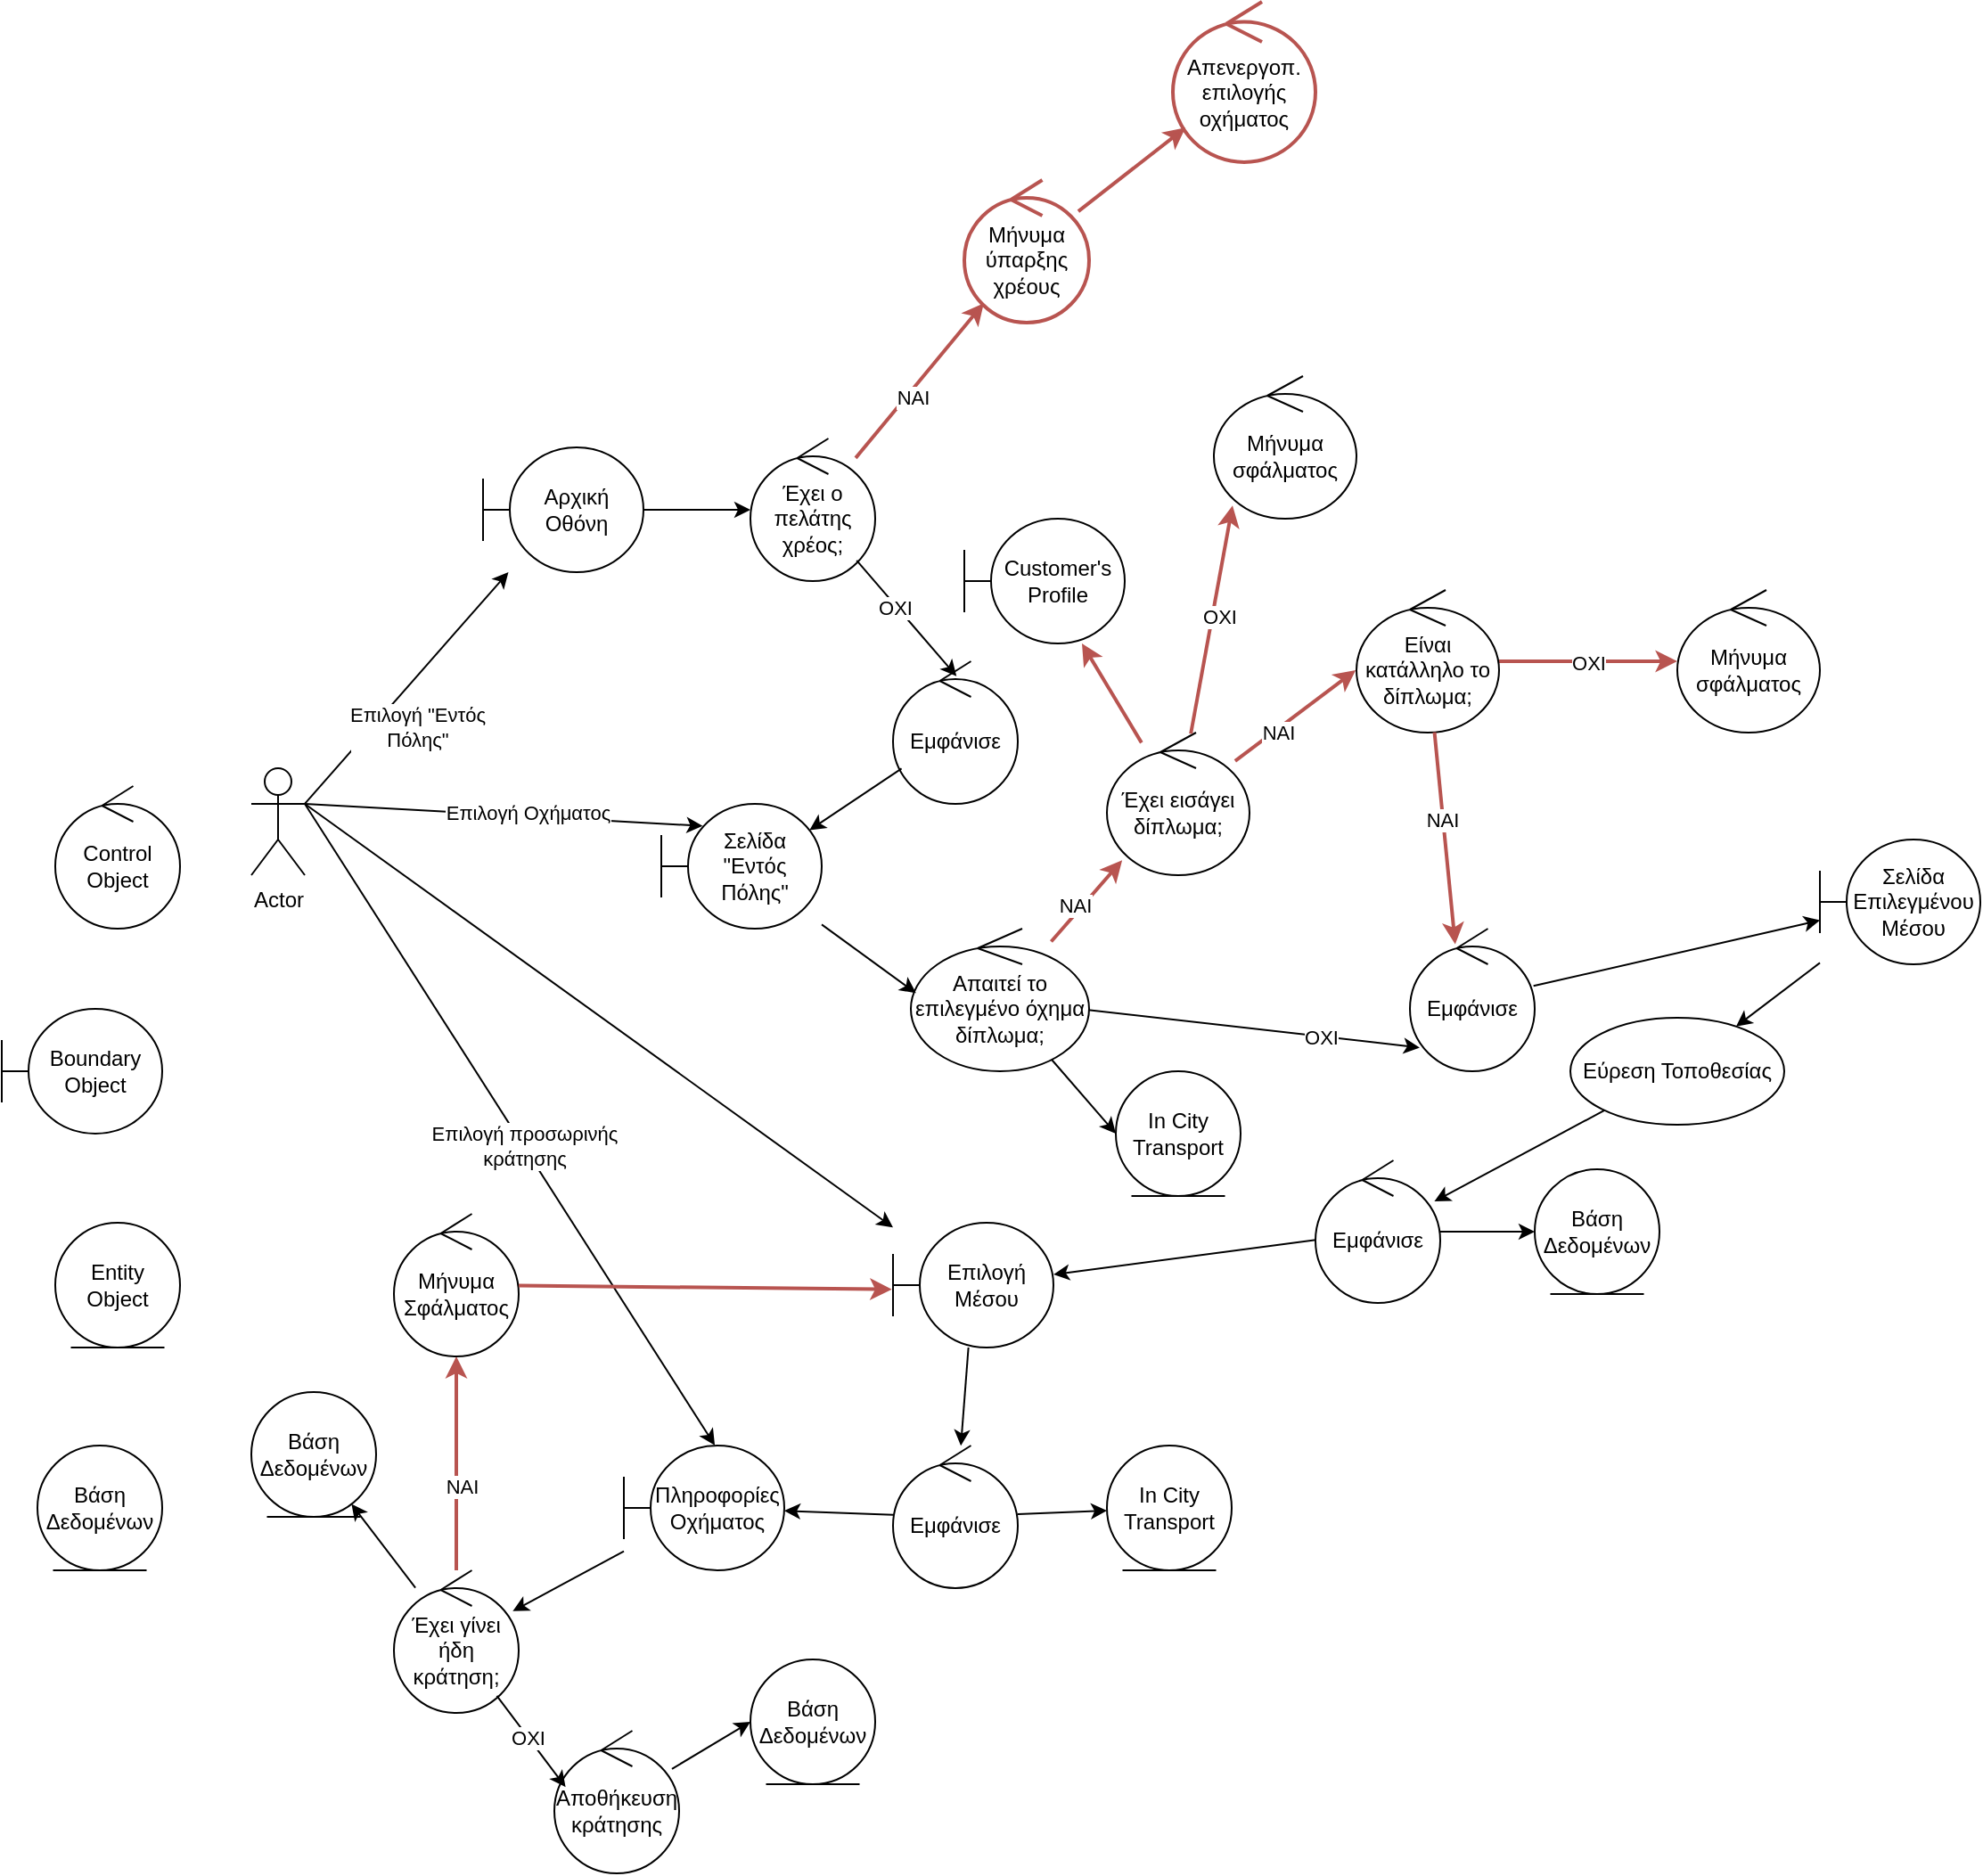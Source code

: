 <mxfile version="24.2.3" type="device">
  <diagram name="Επιλογή Μέσου Μετακίνησης" id="LMLPMtf7ALw_Q4-HfFrC">
    <mxGraphModel dx="2625" dy="2494" grid="1" gridSize="10" guides="1" tooltips="1" connect="1" arrows="1" fold="1" page="1" pageScale="1" pageWidth="827" pageHeight="1169" math="0" shadow="0">
      <root>
        <mxCell id="0" />
        <mxCell id="1" parent="0" />
        <mxCell id="Tk8j7c15YgIE_sbvmRS2-9" style="rounded=0;orthogonalLoop=1;jettySize=auto;html=1;exitX=1;exitY=0.333;exitDx=0;exitDy=0;exitPerimeter=0;" parent="1" source="Tk8j7c15YgIE_sbvmRS2-1" target="Tk8j7c15YgIE_sbvmRS2-7" edge="1">
          <mxGeometry relative="1" as="geometry" />
        </mxCell>
        <mxCell id="Tk8j7c15YgIE_sbvmRS2-10" value="Επιλογή &quot;Εντός&lt;div&gt;Πόλης&quot;&lt;br&gt;&lt;/div&gt;" style="edgeLabel;html=1;align=center;verticalAlign=middle;resizable=0;points=[];" parent="Tk8j7c15YgIE_sbvmRS2-9" vertex="1" connectable="0">
          <mxGeometry x="-0.4" relative="1" as="geometry">
            <mxPoint x="28" y="-4" as="offset" />
          </mxGeometry>
        </mxCell>
        <mxCell id="5Ba9WoWl8ZpEdoUwCl-l-32" style="edgeStyle=none;rounded=0;orthogonalLoop=1;jettySize=auto;html=1;exitX=1;exitY=0.333;exitDx=0;exitDy=0;exitPerimeter=0;" edge="1" parent="1" source="Tk8j7c15YgIE_sbvmRS2-1" target="5Ba9WoWl8ZpEdoUwCl-l-30">
          <mxGeometry relative="1" as="geometry" />
        </mxCell>
        <mxCell id="Tk8j7c15YgIE_sbvmRS2-1" value="Actor" style="shape=umlActor;verticalLabelPosition=bottom;verticalAlign=top;html=1;" parent="1" vertex="1">
          <mxGeometry x="160" y="260" width="30" height="60" as="geometry" />
        </mxCell>
        <mxCell id="Tk8j7c15YgIE_sbvmRS2-2" value="Βάση Δεδομένων" style="ellipse;shape=umlEntity;whiteSpace=wrap;html=1;" parent="1" vertex="1">
          <mxGeometry x="40" y="640" width="70" height="70" as="geometry" />
        </mxCell>
        <mxCell id="Tk8j7c15YgIE_sbvmRS2-3" value="Control Object" style="ellipse;shape=umlControl;whiteSpace=wrap;html=1;" parent="1" vertex="1">
          <mxGeometry x="50" y="270" width="70" height="80" as="geometry" />
        </mxCell>
        <mxCell id="Tk8j7c15YgIE_sbvmRS2-4" value="Boundary Object" style="shape=umlBoundary;whiteSpace=wrap;html=1;" parent="1" vertex="1">
          <mxGeometry x="20" y="395" width="90" height="70" as="geometry" />
        </mxCell>
        <mxCell id="5Ba9WoWl8ZpEdoUwCl-l-9" value="" style="rounded=0;orthogonalLoop=1;jettySize=auto;html=1;" edge="1" parent="1" source="Tk8j7c15YgIE_sbvmRS2-7" target="5Ba9WoWl8ZpEdoUwCl-l-8">
          <mxGeometry relative="1" as="geometry" />
        </mxCell>
        <mxCell id="Tk8j7c15YgIE_sbvmRS2-7" value="Αρχική Οθόνη" style="shape=umlBoundary;whiteSpace=wrap;html=1;" parent="1" vertex="1">
          <mxGeometry x="290" y="80" width="90" height="70" as="geometry" />
        </mxCell>
        <mxCell id="Tk8j7c15YgIE_sbvmRS2-11" value="Απενεργοπ. επιλογής οχήματος" style="ellipse;shape=umlControl;whiteSpace=wrap;html=1;fillColor=default;strokeColor=#b85450;strokeWidth=2;" parent="1" vertex="1">
          <mxGeometry x="677" y="-170" width="80" height="90" as="geometry" />
        </mxCell>
        <mxCell id="5Ba9WoWl8ZpEdoUwCl-l-12" value="" style="edgeStyle=none;rounded=0;orthogonalLoop=1;jettySize=auto;html=1;fillColor=#f8cecc;strokeColor=#b85450;strokeWidth=2;" edge="1" parent="1" source="5Ba9WoWl8ZpEdoUwCl-l-8" target="5Ba9WoWl8ZpEdoUwCl-l-10">
          <mxGeometry relative="1" as="geometry" />
        </mxCell>
        <mxCell id="5Ba9WoWl8ZpEdoUwCl-l-46" value="ΝΑΙ" style="edgeLabel;html=1;align=center;verticalAlign=middle;resizable=0;points=[];" vertex="1" connectable="0" parent="5Ba9WoWl8ZpEdoUwCl-l-12">
          <mxGeometry x="-0.175" y="-3" relative="1" as="geometry">
            <mxPoint as="offset" />
          </mxGeometry>
        </mxCell>
        <mxCell id="5Ba9WoWl8ZpEdoUwCl-l-8" value="Έχει ο πελάτης χρέος;" style="ellipse;shape=umlControl;whiteSpace=wrap;html=1;" vertex="1" parent="1">
          <mxGeometry x="440" y="75" width="70" height="80" as="geometry" />
        </mxCell>
        <mxCell id="5Ba9WoWl8ZpEdoUwCl-l-11" value="" style="edgeStyle=none;rounded=0;orthogonalLoop=1;jettySize=auto;html=1;fillColor=#f8cecc;strokeColor=#b85450;strokeWidth=2;" edge="1" parent="1" source="5Ba9WoWl8ZpEdoUwCl-l-10" target="Tk8j7c15YgIE_sbvmRS2-11">
          <mxGeometry relative="1" as="geometry" />
        </mxCell>
        <mxCell id="5Ba9WoWl8ZpEdoUwCl-l-10" value="Μήνυμα ύπαρξης χρέους" style="ellipse;shape=umlControl;whiteSpace=wrap;html=1;fillColor=default;strokeColor=#b85450;strokeWidth=2;" vertex="1" parent="1">
          <mxGeometry x="560" y="-70" width="70" height="80" as="geometry" />
        </mxCell>
        <mxCell id="5Ba9WoWl8ZpEdoUwCl-l-13" value="Εμφάνισε" style="ellipse;shape=umlControl;whiteSpace=wrap;html=1;" vertex="1" parent="1">
          <mxGeometry x="520" y="200" width="70" height="80" as="geometry" />
        </mxCell>
        <mxCell id="5Ba9WoWl8ZpEdoUwCl-l-14" style="edgeStyle=none;rounded=0;orthogonalLoop=1;jettySize=auto;html=1;entryX=0.509;entryY=0.105;entryDx=0;entryDy=0;entryPerimeter=0;" edge="1" parent="1" source="5Ba9WoWl8ZpEdoUwCl-l-8" target="5Ba9WoWl8ZpEdoUwCl-l-13">
          <mxGeometry relative="1" as="geometry" />
        </mxCell>
        <mxCell id="5Ba9WoWl8ZpEdoUwCl-l-47" value="ΟΧΙ" style="edgeLabel;html=1;align=center;verticalAlign=middle;resizable=0;points=[];" vertex="1" connectable="0" parent="5Ba9WoWl8ZpEdoUwCl-l-14">
          <mxGeometry x="-0.206" y="-1" relative="1" as="geometry">
            <mxPoint as="offset" />
          </mxGeometry>
        </mxCell>
        <mxCell id="5Ba9WoWl8ZpEdoUwCl-l-15" value="Σελίδα &quot;Εντός Πόλης&quot;" style="shape=umlBoundary;whiteSpace=wrap;html=1;" vertex="1" parent="1">
          <mxGeometry x="390" y="280" width="90" height="70" as="geometry" />
        </mxCell>
        <mxCell id="5Ba9WoWl8ZpEdoUwCl-l-16" style="edgeStyle=none;rounded=0;orthogonalLoop=1;jettySize=auto;html=1;exitX=1;exitY=0.333;exitDx=0;exitDy=0;exitPerimeter=0;entryX=0.258;entryY=0.177;entryDx=0;entryDy=0;entryPerimeter=0;" edge="1" parent="1" source="Tk8j7c15YgIE_sbvmRS2-1" target="5Ba9WoWl8ZpEdoUwCl-l-15">
          <mxGeometry relative="1" as="geometry" />
        </mxCell>
        <mxCell id="5Ba9WoWl8ZpEdoUwCl-l-18" value="Επιλογή Οχήματος" style="edgeLabel;html=1;align=center;verticalAlign=middle;resizable=0;points=[];" vertex="1" connectable="0" parent="5Ba9WoWl8ZpEdoUwCl-l-16">
          <mxGeometry x="0.12" y="2" relative="1" as="geometry">
            <mxPoint as="offset" />
          </mxGeometry>
        </mxCell>
        <mxCell id="5Ba9WoWl8ZpEdoUwCl-l-17" style="edgeStyle=none;rounded=0;orthogonalLoop=1;jettySize=auto;html=1;entryX=0.924;entryY=0.211;entryDx=0;entryDy=0;entryPerimeter=0;" edge="1" parent="1" source="5Ba9WoWl8ZpEdoUwCl-l-13" target="5Ba9WoWl8ZpEdoUwCl-l-15">
          <mxGeometry relative="1" as="geometry" />
        </mxCell>
        <mxCell id="5Ba9WoWl8ZpEdoUwCl-l-19" value="Entity Object" style="ellipse;shape=umlEntity;whiteSpace=wrap;html=1;" vertex="1" parent="1">
          <mxGeometry x="50" y="515" width="70" height="70" as="geometry" />
        </mxCell>
        <mxCell id="5Ba9WoWl8ZpEdoUwCl-l-29" value="" style="edgeStyle=none;rounded=0;orthogonalLoop=1;jettySize=auto;html=1;" edge="1" parent="1" source="5Ba9WoWl8ZpEdoUwCl-l-20" target="5Ba9WoWl8ZpEdoUwCl-l-26">
          <mxGeometry relative="1" as="geometry" />
        </mxCell>
        <mxCell id="5Ba9WoWl8ZpEdoUwCl-l-20" value="Εύρεση Τοποθεσίας" style="ellipse;whiteSpace=wrap;html=1;" vertex="1" parent="1">
          <mxGeometry x="900" y="400" width="120" height="60" as="geometry" />
        </mxCell>
        <mxCell id="5Ba9WoWl8ZpEdoUwCl-l-24" value="" style="edgeStyle=none;rounded=0;orthogonalLoop=1;jettySize=auto;html=1;" edge="1" parent="1" source="5Ba9WoWl8ZpEdoUwCl-l-21" target="5Ba9WoWl8ZpEdoUwCl-l-23">
          <mxGeometry relative="1" as="geometry" />
        </mxCell>
        <mxCell id="5Ba9WoWl8ZpEdoUwCl-l-21" value="Εμφάνισε" style="ellipse;shape=umlControl;whiteSpace=wrap;html=1;" vertex="1" parent="1">
          <mxGeometry x="810" y="350" width="70" height="80" as="geometry" />
        </mxCell>
        <mxCell id="5Ba9WoWl8ZpEdoUwCl-l-25" value="" style="edgeStyle=none;rounded=0;orthogonalLoop=1;jettySize=auto;html=1;" edge="1" parent="1" source="5Ba9WoWl8ZpEdoUwCl-l-23" target="5Ba9WoWl8ZpEdoUwCl-l-20">
          <mxGeometry relative="1" as="geometry" />
        </mxCell>
        <mxCell id="5Ba9WoWl8ZpEdoUwCl-l-23" value="Σελίδα Επιλεγμένου Μέσου" style="shape=umlBoundary;whiteSpace=wrap;html=1;" vertex="1" parent="1">
          <mxGeometry x="1040" y="300" width="90" height="70" as="geometry" />
        </mxCell>
        <mxCell id="5Ba9WoWl8ZpEdoUwCl-l-28" value="" style="edgeStyle=none;rounded=0;orthogonalLoop=1;jettySize=auto;html=1;" edge="1" parent="1" source="5Ba9WoWl8ZpEdoUwCl-l-26" target="5Ba9WoWl8ZpEdoUwCl-l-27">
          <mxGeometry relative="1" as="geometry" />
        </mxCell>
        <mxCell id="5Ba9WoWl8ZpEdoUwCl-l-31" value="" style="edgeStyle=none;rounded=0;orthogonalLoop=1;jettySize=auto;html=1;" edge="1" parent="1" source="5Ba9WoWl8ZpEdoUwCl-l-26" target="5Ba9WoWl8ZpEdoUwCl-l-30">
          <mxGeometry relative="1" as="geometry" />
        </mxCell>
        <mxCell id="5Ba9WoWl8ZpEdoUwCl-l-26" value="Εμφάνισε" style="ellipse;shape=umlControl;whiteSpace=wrap;html=1;" vertex="1" parent="1">
          <mxGeometry x="757" y="480" width="70" height="80" as="geometry" />
        </mxCell>
        <mxCell id="5Ba9WoWl8ZpEdoUwCl-l-27" value="Βάση Δεδομένων" style="ellipse;shape=umlEntity;whiteSpace=wrap;html=1;" vertex="1" parent="1">
          <mxGeometry x="880" y="485" width="70" height="70" as="geometry" />
        </mxCell>
        <mxCell id="5Ba9WoWl8ZpEdoUwCl-l-34" value="" style="edgeStyle=none;rounded=0;orthogonalLoop=1;jettySize=auto;html=1;" edge="1" parent="1" source="5Ba9WoWl8ZpEdoUwCl-l-30" target="5Ba9WoWl8ZpEdoUwCl-l-33">
          <mxGeometry relative="1" as="geometry" />
        </mxCell>
        <mxCell id="5Ba9WoWl8ZpEdoUwCl-l-30" value="Επιλογή Μέσου" style="shape=umlBoundary;whiteSpace=wrap;html=1;" vertex="1" parent="1">
          <mxGeometry x="520" y="515" width="90" height="70" as="geometry" />
        </mxCell>
        <mxCell id="5Ba9WoWl8ZpEdoUwCl-l-36" value="" style="edgeStyle=none;rounded=0;orthogonalLoop=1;jettySize=auto;html=1;" edge="1" parent="1" source="5Ba9WoWl8ZpEdoUwCl-l-33" target="5Ba9WoWl8ZpEdoUwCl-l-35">
          <mxGeometry relative="1" as="geometry" />
        </mxCell>
        <mxCell id="5Ba9WoWl8ZpEdoUwCl-l-38" value="" style="edgeStyle=none;rounded=0;orthogonalLoop=1;jettySize=auto;html=1;" edge="1" parent="1" source="5Ba9WoWl8ZpEdoUwCl-l-33" target="5Ba9WoWl8ZpEdoUwCl-l-37">
          <mxGeometry relative="1" as="geometry" />
        </mxCell>
        <mxCell id="5Ba9WoWl8ZpEdoUwCl-l-33" value="Εμφάνισε" style="ellipse;shape=umlControl;whiteSpace=wrap;html=1;" vertex="1" parent="1">
          <mxGeometry x="520" y="640" width="70" height="80" as="geometry" />
        </mxCell>
        <mxCell id="5Ba9WoWl8ZpEdoUwCl-l-35" value="In City Transport" style="ellipse;shape=umlEntity;whiteSpace=wrap;html=1;" vertex="1" parent="1">
          <mxGeometry x="640" y="640" width="70" height="70" as="geometry" />
        </mxCell>
        <mxCell id="5Ba9WoWl8ZpEdoUwCl-l-42" value="" style="edgeStyle=none;rounded=0;orthogonalLoop=1;jettySize=auto;html=1;" edge="1" parent="1" source="5Ba9WoWl8ZpEdoUwCl-l-37" target="5Ba9WoWl8ZpEdoUwCl-l-41">
          <mxGeometry relative="1" as="geometry" />
        </mxCell>
        <mxCell id="5Ba9WoWl8ZpEdoUwCl-l-37" value="Πληροφορίες Οχήματος" style="shape=umlBoundary;whiteSpace=wrap;html=1;" vertex="1" parent="1">
          <mxGeometry x="369" y="640" width="90" height="70" as="geometry" />
        </mxCell>
        <mxCell id="5Ba9WoWl8ZpEdoUwCl-l-39" style="edgeStyle=none;rounded=0;orthogonalLoop=1;jettySize=auto;html=1;exitX=1;exitY=0.333;exitDx=0;exitDy=0;exitPerimeter=0;entryX=0.567;entryY=-0.002;entryDx=0;entryDy=0;entryPerimeter=0;" edge="1" parent="1" source="Tk8j7c15YgIE_sbvmRS2-1" target="5Ba9WoWl8ZpEdoUwCl-l-37">
          <mxGeometry relative="1" as="geometry" />
        </mxCell>
        <mxCell id="5Ba9WoWl8ZpEdoUwCl-l-40" value="Επιλογή προσωρινής&lt;div&gt;κράτησης&lt;/div&gt;" style="edgeLabel;html=1;align=center;verticalAlign=middle;resizable=0;points=[];" vertex="1" connectable="0" parent="5Ba9WoWl8ZpEdoUwCl-l-39">
          <mxGeometry x="0.065" relative="1" as="geometry">
            <mxPoint as="offset" />
          </mxGeometry>
        </mxCell>
        <mxCell id="5Ba9WoWl8ZpEdoUwCl-l-49" value="" style="edgeStyle=none;rounded=0;orthogonalLoop=1;jettySize=auto;html=1;" edge="1" parent="1" source="5Ba9WoWl8ZpEdoUwCl-l-41" target="5Ba9WoWl8ZpEdoUwCl-l-48">
          <mxGeometry relative="1" as="geometry" />
        </mxCell>
        <mxCell id="5Ba9WoWl8ZpEdoUwCl-l-93" style="edgeStyle=none;rounded=0;orthogonalLoop=1;jettySize=auto;html=1;fillColor=#f8cecc;strokeColor=#b85450;strokeWidth=2;" edge="1" parent="1" source="5Ba9WoWl8ZpEdoUwCl-l-41" target="5Ba9WoWl8ZpEdoUwCl-l-86">
          <mxGeometry relative="1" as="geometry" />
        </mxCell>
        <mxCell id="5Ba9WoWl8ZpEdoUwCl-l-95" value="ΝΑΙ" style="edgeLabel;html=1;align=center;verticalAlign=middle;resizable=0;points=[];" vertex="1" connectable="0" parent="5Ba9WoWl8ZpEdoUwCl-l-93">
          <mxGeometry x="-0.21" y="-3" relative="1" as="geometry">
            <mxPoint as="offset" />
          </mxGeometry>
        </mxCell>
        <mxCell id="5Ba9WoWl8ZpEdoUwCl-l-41" value="Έχει γίνει ήδη κράτηση;" style="ellipse;shape=umlControl;whiteSpace=wrap;html=1;" vertex="1" parent="1">
          <mxGeometry x="240" y="710" width="70" height="80" as="geometry" />
        </mxCell>
        <mxCell id="5Ba9WoWl8ZpEdoUwCl-l-48" value="Βάση Δεδομένων" style="ellipse;shape=umlEntity;whiteSpace=wrap;html=1;" vertex="1" parent="1">
          <mxGeometry x="160" y="610" width="70" height="70" as="geometry" />
        </mxCell>
        <mxCell id="5Ba9WoWl8ZpEdoUwCl-l-53" style="edgeStyle=none;rounded=0;orthogonalLoop=1;jettySize=auto;html=1;entryX=0;entryY=0.5;entryDx=0;entryDy=0;" edge="1" parent="1" source="5Ba9WoWl8ZpEdoUwCl-l-50" target="5Ba9WoWl8ZpEdoUwCl-l-51">
          <mxGeometry relative="1" as="geometry" />
        </mxCell>
        <mxCell id="5Ba9WoWl8ZpEdoUwCl-l-50" value="Αποθήκευση κράτησης" style="ellipse;shape=umlControl;whiteSpace=wrap;html=1;" vertex="1" parent="1">
          <mxGeometry x="330" y="800" width="70" height="80" as="geometry" />
        </mxCell>
        <mxCell id="5Ba9WoWl8ZpEdoUwCl-l-51" value="Βάση Δεδομένων" style="ellipse;shape=umlEntity;whiteSpace=wrap;html=1;" vertex="1" parent="1">
          <mxGeometry x="440" y="760" width="70" height="70" as="geometry" />
        </mxCell>
        <mxCell id="5Ba9WoWl8ZpEdoUwCl-l-57" style="edgeStyle=none;rounded=0;orthogonalLoop=1;jettySize=auto;html=1;entryX=0.09;entryY=0.395;entryDx=0;entryDy=0;entryPerimeter=0;" edge="1" parent="1" source="5Ba9WoWl8ZpEdoUwCl-l-41" target="5Ba9WoWl8ZpEdoUwCl-l-50">
          <mxGeometry relative="1" as="geometry" />
        </mxCell>
        <mxCell id="5Ba9WoWl8ZpEdoUwCl-l-87" value="ΟΧΙ" style="edgeLabel;html=1;align=center;verticalAlign=middle;resizable=0;points=[];" vertex="1" connectable="0" parent="5Ba9WoWl8ZpEdoUwCl-l-57">
          <mxGeometry x="-0.102" relative="1" as="geometry">
            <mxPoint as="offset" />
          </mxGeometry>
        </mxCell>
        <mxCell id="5Ba9WoWl8ZpEdoUwCl-l-64" style="edgeStyle=none;rounded=0;orthogonalLoop=1;jettySize=auto;html=1;entryX=0;entryY=0.5;entryDx=0;entryDy=0;" edge="1" parent="1" source="5Ba9WoWl8ZpEdoUwCl-l-59" target="5Ba9WoWl8ZpEdoUwCl-l-60">
          <mxGeometry relative="1" as="geometry" />
        </mxCell>
        <mxCell id="5Ba9WoWl8ZpEdoUwCl-l-59" value="Απαιτεί το επιλεγμένο όχημα δίπλωμα;" style="ellipse;shape=umlControl;whiteSpace=wrap;html=1;" vertex="1" parent="1">
          <mxGeometry x="530" y="350" width="100" height="80" as="geometry" />
        </mxCell>
        <mxCell id="5Ba9WoWl8ZpEdoUwCl-l-60" value="In City Transport" style="ellipse;shape=umlEntity;whiteSpace=wrap;html=1;" vertex="1" parent="1">
          <mxGeometry x="645" y="430" width="70" height="70" as="geometry" />
        </mxCell>
        <mxCell id="5Ba9WoWl8ZpEdoUwCl-l-62" style="edgeStyle=none;rounded=0;orthogonalLoop=1;jettySize=auto;html=1;entryX=0.029;entryY=0.452;entryDx=0;entryDy=0;entryPerimeter=0;" edge="1" parent="1" source="5Ba9WoWl8ZpEdoUwCl-l-15" target="5Ba9WoWl8ZpEdoUwCl-l-59">
          <mxGeometry relative="1" as="geometry" />
        </mxCell>
        <mxCell id="5Ba9WoWl8ZpEdoUwCl-l-63" style="edgeStyle=none;rounded=0;orthogonalLoop=1;jettySize=auto;html=1;entryX=0.078;entryY=0.834;entryDx=0;entryDy=0;entryPerimeter=0;" edge="1" parent="1" source="5Ba9WoWl8ZpEdoUwCl-l-59" target="5Ba9WoWl8ZpEdoUwCl-l-21">
          <mxGeometry relative="1" as="geometry" />
        </mxCell>
        <mxCell id="5Ba9WoWl8ZpEdoUwCl-l-65" value="ΟΧΙ" style="edgeLabel;html=1;align=center;verticalAlign=middle;resizable=0;points=[];" vertex="1" connectable="0" parent="5Ba9WoWl8ZpEdoUwCl-l-63">
          <mxGeometry x="0.4" relative="1" as="geometry">
            <mxPoint as="offset" />
          </mxGeometry>
        </mxCell>
        <mxCell id="5Ba9WoWl8ZpEdoUwCl-l-68" value="" style="edgeStyle=none;rounded=0;orthogonalLoop=1;jettySize=auto;html=1;fillColor=#f8cecc;strokeColor=#b85450;strokeWidth=2;" edge="1" parent="1" source="5Ba9WoWl8ZpEdoUwCl-l-66" target="5Ba9WoWl8ZpEdoUwCl-l-67">
          <mxGeometry relative="1" as="geometry" />
        </mxCell>
        <mxCell id="5Ba9WoWl8ZpEdoUwCl-l-66" value="Έχει εισάγει δίπλωμα;" style="ellipse;shape=umlControl;whiteSpace=wrap;html=1;" vertex="1" parent="1">
          <mxGeometry x="640" y="240" width="80" height="80" as="geometry" />
        </mxCell>
        <mxCell id="5Ba9WoWl8ZpEdoUwCl-l-67" value="Customer&#39;s Profile" style="shape=umlBoundary;whiteSpace=wrap;html=1;" vertex="1" parent="1">
          <mxGeometry x="560" y="120" width="90" height="70" as="geometry" />
        </mxCell>
        <mxCell id="5Ba9WoWl8ZpEdoUwCl-l-70" style="edgeStyle=none;rounded=0;orthogonalLoop=1;jettySize=auto;html=1;entryX=0.107;entryY=0.896;entryDx=0;entryDy=0;entryPerimeter=0;fillColor=#f8cecc;strokeColor=#b85450;strokeWidth=2;" edge="1" parent="1" source="5Ba9WoWl8ZpEdoUwCl-l-59" target="5Ba9WoWl8ZpEdoUwCl-l-66">
          <mxGeometry relative="1" as="geometry" />
        </mxCell>
        <mxCell id="5Ba9WoWl8ZpEdoUwCl-l-71" value="ΝΑΙ" style="edgeLabel;html=1;align=center;verticalAlign=middle;resizable=0;points=[];" vertex="1" connectable="0" parent="5Ba9WoWl8ZpEdoUwCl-l-70">
          <mxGeometry x="-0.17" y="3" relative="1" as="geometry">
            <mxPoint x="-1" as="offset" />
          </mxGeometry>
        </mxCell>
        <mxCell id="5Ba9WoWl8ZpEdoUwCl-l-80" style="edgeStyle=none;rounded=0;orthogonalLoop=1;jettySize=auto;html=1;fillColor=#f8cecc;strokeColor=#b85450;strokeWidth=2;" edge="1" parent="1" source="5Ba9WoWl8ZpEdoUwCl-l-72" target="5Ba9WoWl8ZpEdoUwCl-l-79">
          <mxGeometry relative="1" as="geometry" />
        </mxCell>
        <mxCell id="5Ba9WoWl8ZpEdoUwCl-l-81" value="ΟΧΙ" style="edgeLabel;html=1;align=center;verticalAlign=middle;resizable=0;points=[];" vertex="1" connectable="0" parent="5Ba9WoWl8ZpEdoUwCl-l-80">
          <mxGeometry x="-0.011" y="-2" relative="1" as="geometry">
            <mxPoint y="-1" as="offset" />
          </mxGeometry>
        </mxCell>
        <mxCell id="5Ba9WoWl8ZpEdoUwCl-l-72" value="Είναι κατάλληλο το δίπλωμα;" style="ellipse;shape=umlControl;whiteSpace=wrap;html=1;" vertex="1" parent="1">
          <mxGeometry x="780" y="160" width="80" height="80" as="geometry" />
        </mxCell>
        <mxCell id="5Ba9WoWl8ZpEdoUwCl-l-74" style="edgeStyle=none;rounded=0;orthogonalLoop=1;jettySize=auto;html=1;entryX=-0.005;entryY=0.562;entryDx=0;entryDy=0;entryPerimeter=0;fillColor=#f8cecc;strokeColor=#b85450;strokeWidth=2;" edge="1" parent="1" source="5Ba9WoWl8ZpEdoUwCl-l-66" target="5Ba9WoWl8ZpEdoUwCl-l-72">
          <mxGeometry relative="1" as="geometry" />
        </mxCell>
        <mxCell id="5Ba9WoWl8ZpEdoUwCl-l-77" value="ΝΑΙ" style="edgeLabel;html=1;align=center;verticalAlign=middle;resizable=0;points=[];" vertex="1" connectable="0" parent="5Ba9WoWl8ZpEdoUwCl-l-74">
          <mxGeometry x="-0.327" y="-1" relative="1" as="geometry">
            <mxPoint as="offset" />
          </mxGeometry>
        </mxCell>
        <mxCell id="5Ba9WoWl8ZpEdoUwCl-l-76" style="edgeStyle=none;rounded=0;orthogonalLoop=1;jettySize=auto;html=1;entryX=0.363;entryY=0.11;entryDx=0;entryDy=0;entryPerimeter=0;fillColor=#f8cecc;strokeColor=#b85450;strokeWidth=2;" edge="1" parent="1" source="5Ba9WoWl8ZpEdoUwCl-l-72" target="5Ba9WoWl8ZpEdoUwCl-l-21">
          <mxGeometry relative="1" as="geometry" />
        </mxCell>
        <mxCell id="5Ba9WoWl8ZpEdoUwCl-l-78" value="ΝΑΙ" style="edgeLabel;html=1;align=center;verticalAlign=middle;resizable=0;points=[];" vertex="1" connectable="0" parent="5Ba9WoWl8ZpEdoUwCl-l-76">
          <mxGeometry x="-0.169" y="-1" relative="1" as="geometry">
            <mxPoint as="offset" />
          </mxGeometry>
        </mxCell>
        <mxCell id="5Ba9WoWl8ZpEdoUwCl-l-79" value="Μήνυμα σφάλματος" style="ellipse;shape=umlControl;whiteSpace=wrap;html=1;" vertex="1" parent="1">
          <mxGeometry x="960" y="160" width="80" height="80" as="geometry" />
        </mxCell>
        <mxCell id="5Ba9WoWl8ZpEdoUwCl-l-82" value="Μήνυμα σφάλματος" style="ellipse;shape=umlControl;whiteSpace=wrap;html=1;" vertex="1" parent="1">
          <mxGeometry x="700" y="40" width="80" height="80" as="geometry" />
        </mxCell>
        <mxCell id="5Ba9WoWl8ZpEdoUwCl-l-84" style="edgeStyle=none;rounded=0;orthogonalLoop=1;jettySize=auto;html=1;entryX=0.131;entryY=0.908;entryDx=0;entryDy=0;entryPerimeter=0;fillColor=#f8cecc;strokeColor=#b85450;strokeWidth=2;" edge="1" parent="1" source="5Ba9WoWl8ZpEdoUwCl-l-66" target="5Ba9WoWl8ZpEdoUwCl-l-82">
          <mxGeometry relative="1" as="geometry" />
        </mxCell>
        <mxCell id="5Ba9WoWl8ZpEdoUwCl-l-85" value="ΟΧΙ" style="edgeLabel;html=1;align=center;verticalAlign=middle;resizable=0;points=[];" vertex="1" connectable="0" parent="5Ba9WoWl8ZpEdoUwCl-l-84">
          <mxGeometry x="0.043" y="-3" relative="1" as="geometry">
            <mxPoint as="offset" />
          </mxGeometry>
        </mxCell>
        <mxCell id="5Ba9WoWl8ZpEdoUwCl-l-86" value="Μήνυμα Σφάλματος" style="ellipse;shape=umlControl;whiteSpace=wrap;html=1;" vertex="1" parent="1">
          <mxGeometry x="240" y="510" width="70" height="80" as="geometry" />
        </mxCell>
        <mxCell id="5Ba9WoWl8ZpEdoUwCl-l-94" style="edgeStyle=none;rounded=0;orthogonalLoop=1;jettySize=auto;html=1;entryX=-0.007;entryY=0.534;entryDx=0;entryDy=0;entryPerimeter=0;fillColor=#f8cecc;strokeColor=#b85450;strokeWidth=2;" edge="1" parent="1" source="5Ba9WoWl8ZpEdoUwCl-l-86" target="5Ba9WoWl8ZpEdoUwCl-l-30">
          <mxGeometry relative="1" as="geometry" />
        </mxCell>
      </root>
    </mxGraphModel>
  </diagram>
</mxfile>

